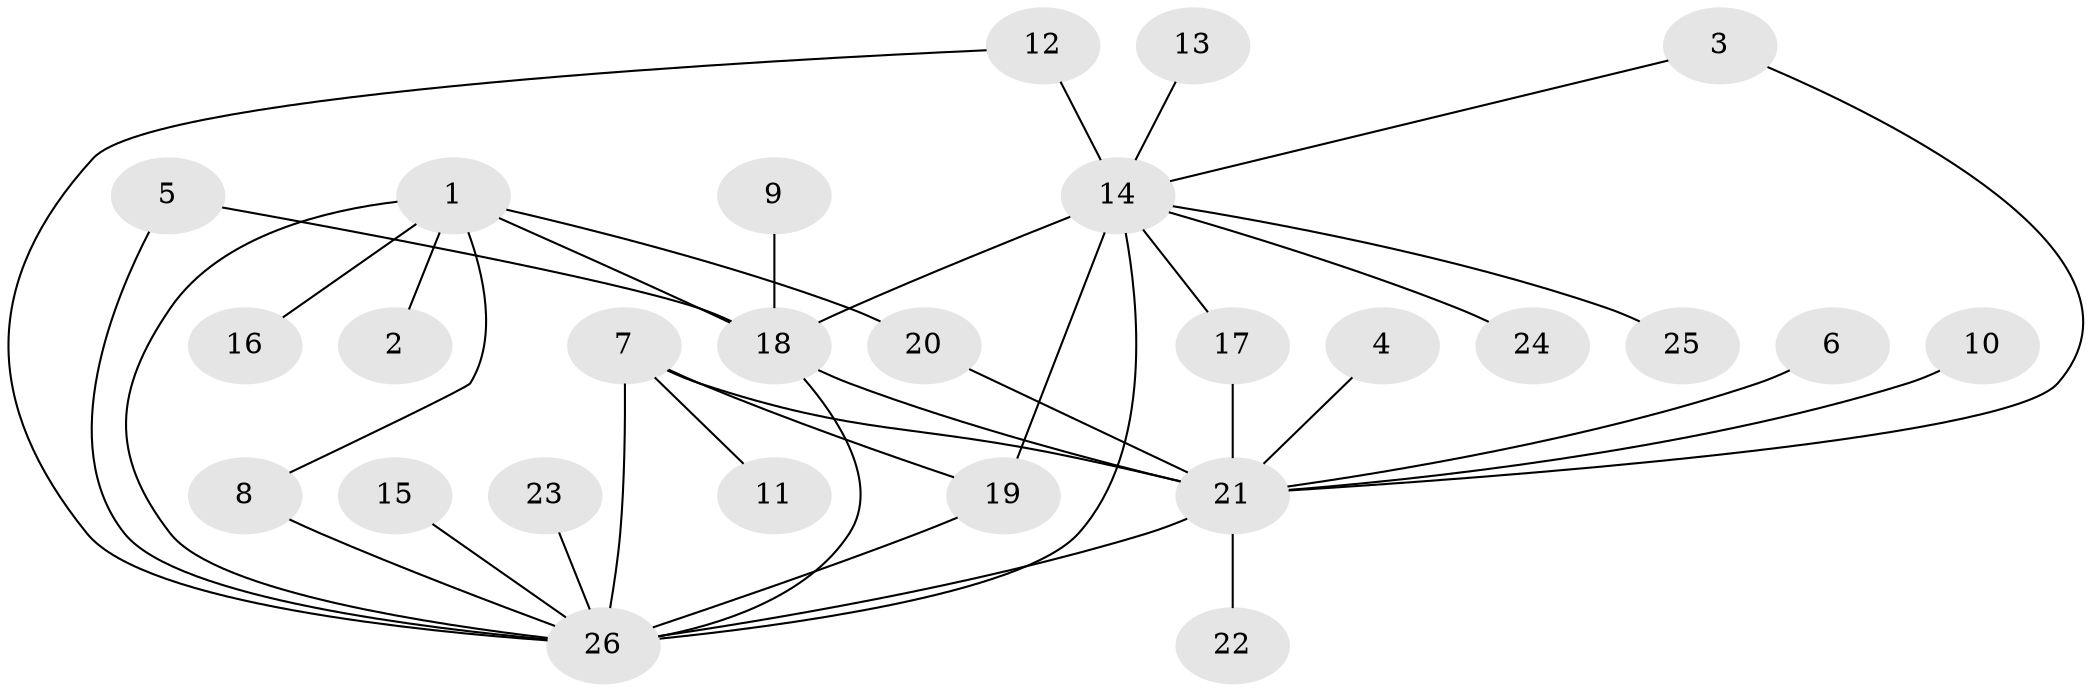 // original degree distribution, {12: 0.019230769230769232, 10: 0.019230769230769232, 4: 0.11538461538461539, 9: 0.019230769230769232, 2: 0.2692307692307692, 7: 0.019230769230769232, 5: 0.038461538461538464, 3: 0.057692307692307696, 1: 0.4230769230769231, 11: 0.019230769230769232}
// Generated by graph-tools (version 1.1) at 2025/49/03/09/25 03:49:55]
// undirected, 26 vertices, 37 edges
graph export_dot {
graph [start="1"]
  node [color=gray90,style=filled];
  1;
  2;
  3;
  4;
  5;
  6;
  7;
  8;
  9;
  10;
  11;
  12;
  13;
  14;
  15;
  16;
  17;
  18;
  19;
  20;
  21;
  22;
  23;
  24;
  25;
  26;
  1 -- 2 [weight=1.0];
  1 -- 8 [weight=1.0];
  1 -- 16 [weight=1.0];
  1 -- 18 [weight=1.0];
  1 -- 20 [weight=1.0];
  1 -- 26 [weight=1.0];
  3 -- 14 [weight=1.0];
  3 -- 21 [weight=1.0];
  4 -- 21 [weight=1.0];
  5 -- 18 [weight=1.0];
  5 -- 26 [weight=1.0];
  6 -- 21 [weight=1.0];
  7 -- 11 [weight=1.0];
  7 -- 19 [weight=1.0];
  7 -- 21 [weight=1.0];
  7 -- 26 [weight=1.0];
  8 -- 26 [weight=1.0];
  9 -- 18 [weight=1.0];
  10 -- 21 [weight=1.0];
  12 -- 14 [weight=2.0];
  12 -- 26 [weight=1.0];
  13 -- 14 [weight=1.0];
  14 -- 17 [weight=1.0];
  14 -- 18 [weight=2.0];
  14 -- 19 [weight=1.0];
  14 -- 24 [weight=1.0];
  14 -- 25 [weight=2.0];
  14 -- 26 [weight=2.0];
  15 -- 26 [weight=1.0];
  17 -- 21 [weight=1.0];
  18 -- 21 [weight=1.0];
  18 -- 26 [weight=1.0];
  19 -- 26 [weight=1.0];
  20 -- 21 [weight=1.0];
  21 -- 22 [weight=1.0];
  21 -- 26 [weight=1.0];
  23 -- 26 [weight=1.0];
}
